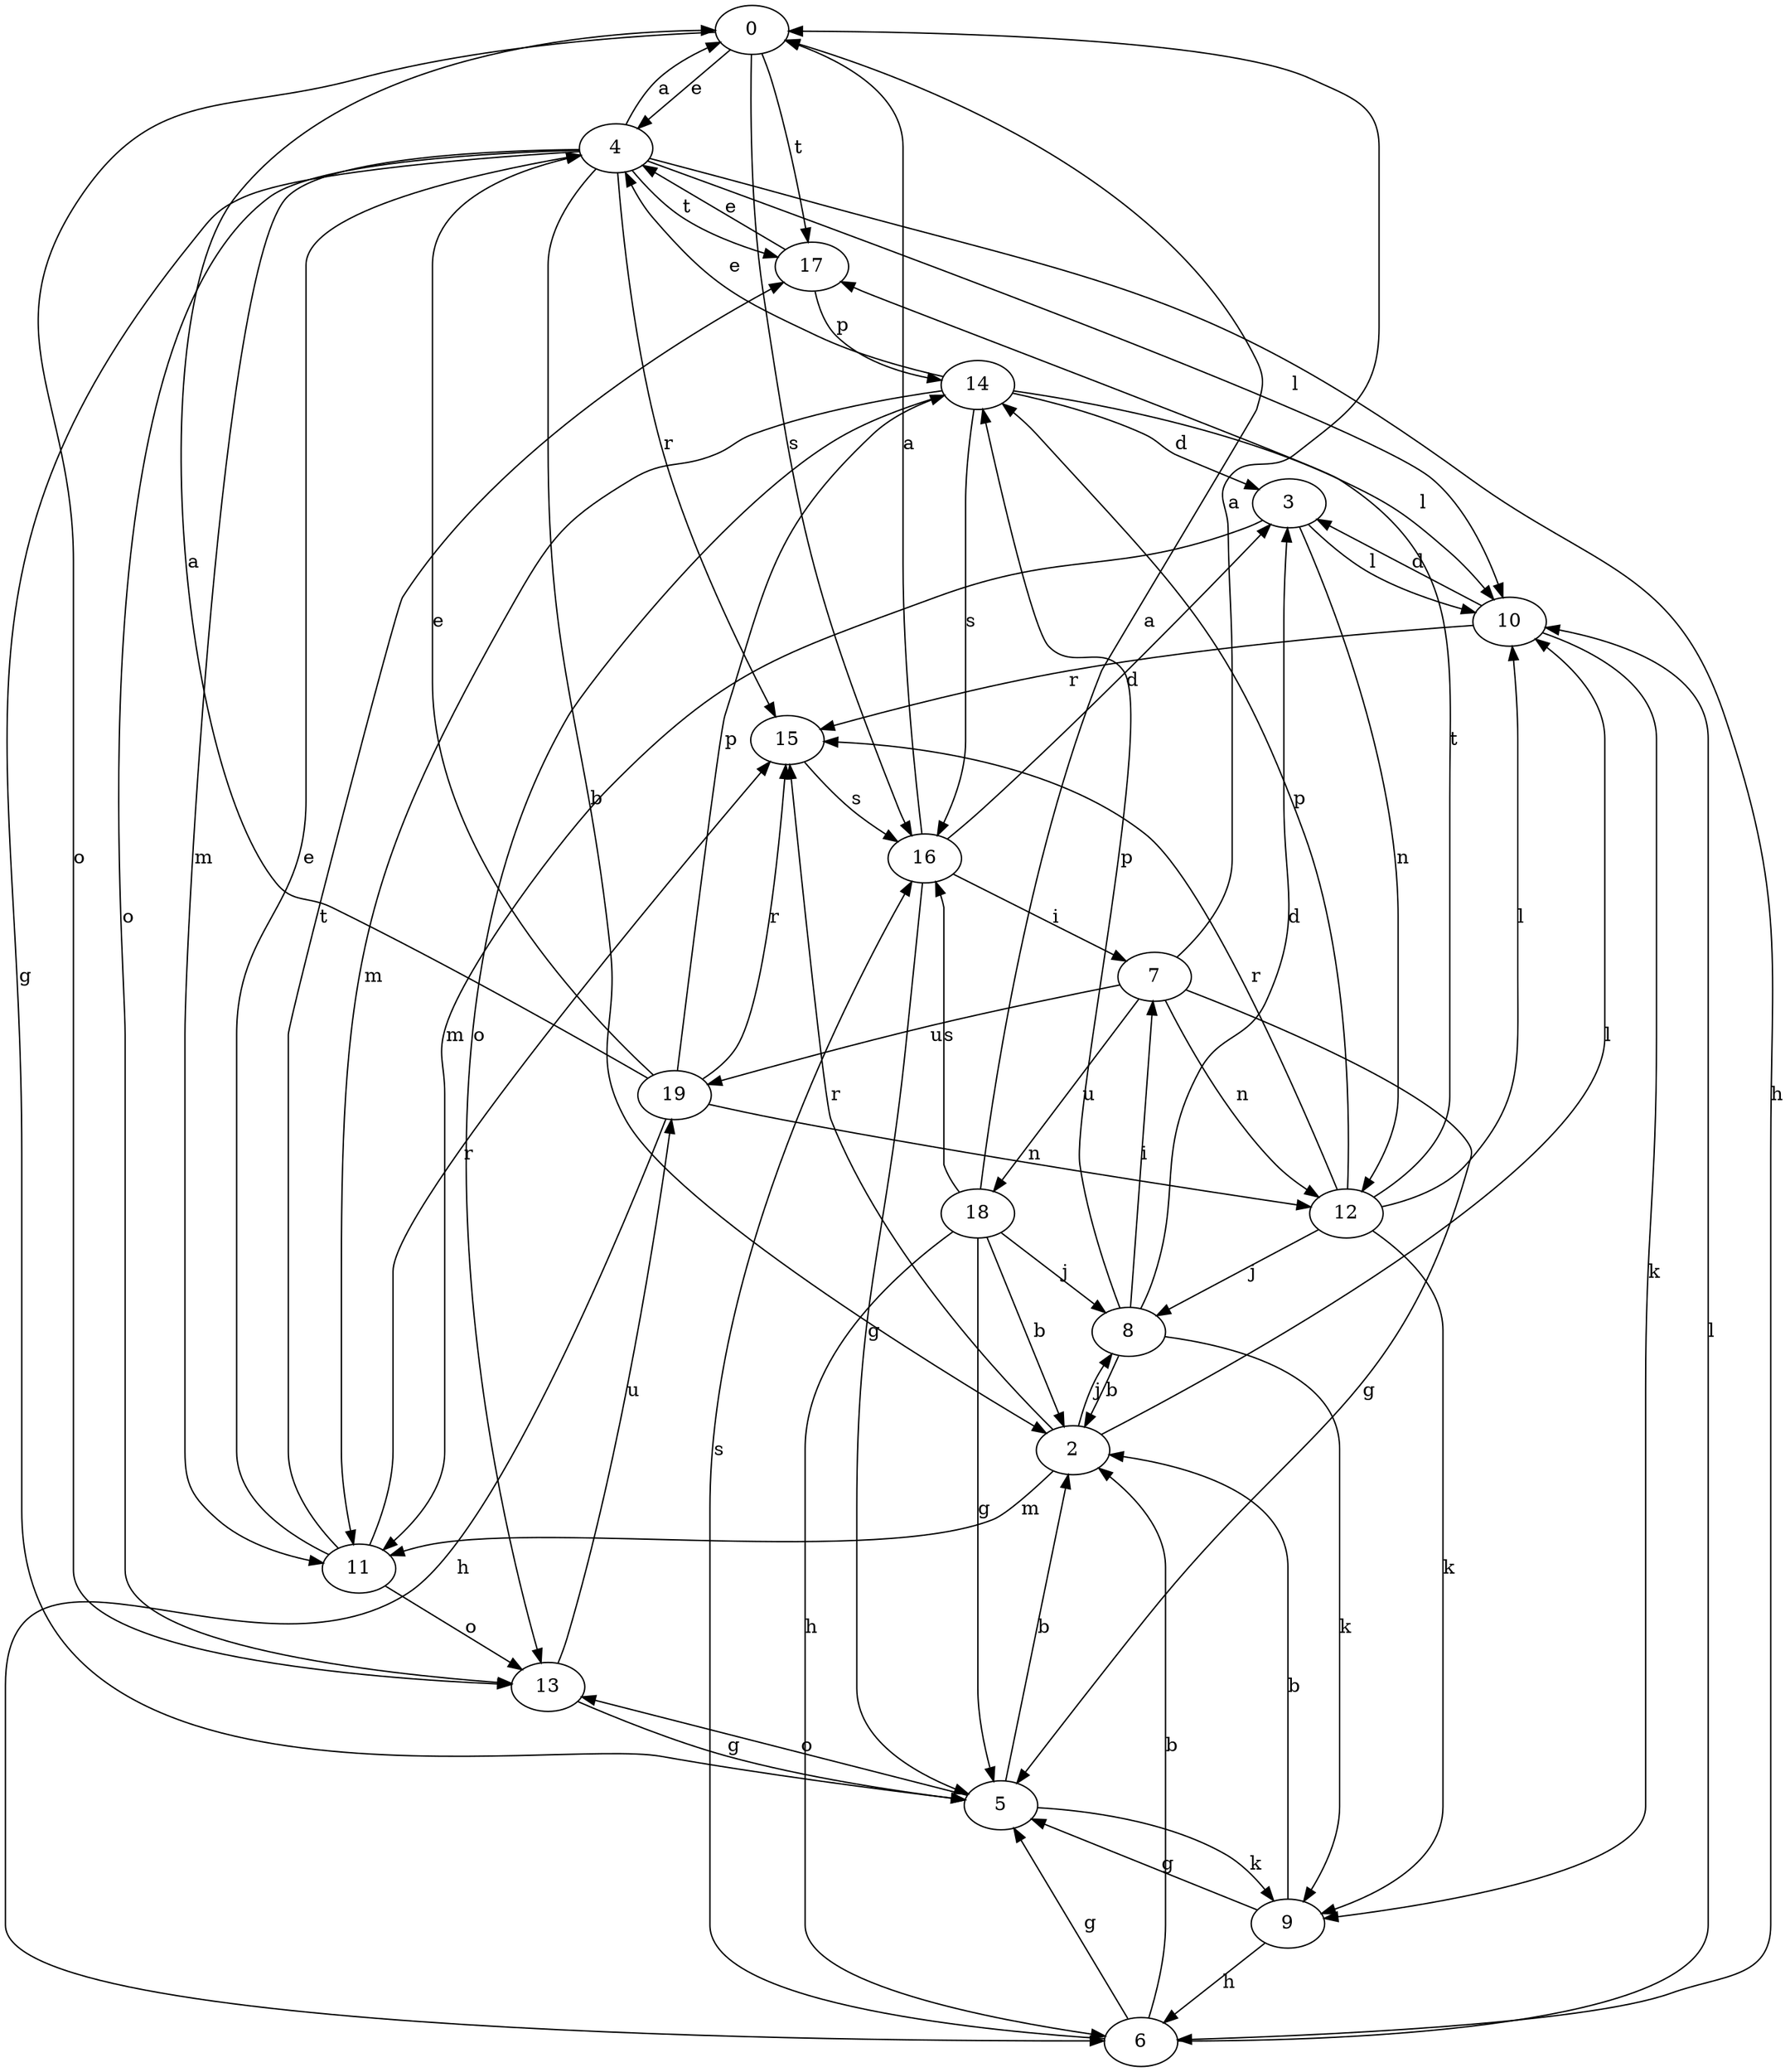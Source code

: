 strict digraph  {
0;
2;
3;
4;
5;
6;
7;
8;
9;
10;
11;
12;
13;
14;
15;
16;
17;
18;
19;
0 -> 4  [label=e];
0 -> 13  [label=o];
0 -> 16  [label=s];
0 -> 17  [label=t];
2 -> 8  [label=j];
2 -> 10  [label=l];
2 -> 11  [label=m];
2 -> 15  [label=r];
3 -> 10  [label=l];
3 -> 11  [label=m];
3 -> 12  [label=n];
4 -> 0  [label=a];
4 -> 2  [label=b];
4 -> 5  [label=g];
4 -> 6  [label=h];
4 -> 10  [label=l];
4 -> 11  [label=m];
4 -> 13  [label=o];
4 -> 15  [label=r];
4 -> 17  [label=t];
5 -> 2  [label=b];
5 -> 9  [label=k];
5 -> 13  [label=o];
6 -> 2  [label=b];
6 -> 5  [label=g];
6 -> 10  [label=l];
6 -> 16  [label=s];
7 -> 0  [label=a];
7 -> 5  [label=g];
7 -> 12  [label=n];
7 -> 18  [label=u];
7 -> 19  [label=u];
8 -> 2  [label=b];
8 -> 3  [label=d];
8 -> 7  [label=i];
8 -> 9  [label=k];
8 -> 14  [label=p];
9 -> 2  [label=b];
9 -> 5  [label=g];
9 -> 6  [label=h];
10 -> 3  [label=d];
10 -> 9  [label=k];
10 -> 15  [label=r];
11 -> 4  [label=e];
11 -> 13  [label=o];
11 -> 15  [label=r];
11 -> 17  [label=t];
12 -> 8  [label=j];
12 -> 9  [label=k];
12 -> 10  [label=l];
12 -> 14  [label=p];
12 -> 15  [label=r];
12 -> 17  [label=t];
13 -> 5  [label=g];
13 -> 19  [label=u];
14 -> 3  [label=d];
14 -> 4  [label=e];
14 -> 10  [label=l];
14 -> 11  [label=m];
14 -> 13  [label=o];
14 -> 16  [label=s];
15 -> 16  [label=s];
16 -> 0  [label=a];
16 -> 3  [label=d];
16 -> 5  [label=g];
16 -> 7  [label=i];
17 -> 4  [label=e];
17 -> 14  [label=p];
18 -> 0  [label=a];
18 -> 2  [label=b];
18 -> 5  [label=g];
18 -> 6  [label=h];
18 -> 8  [label=j];
18 -> 16  [label=s];
19 -> 0  [label=a];
19 -> 4  [label=e];
19 -> 6  [label=h];
19 -> 12  [label=n];
19 -> 14  [label=p];
19 -> 15  [label=r];
}
